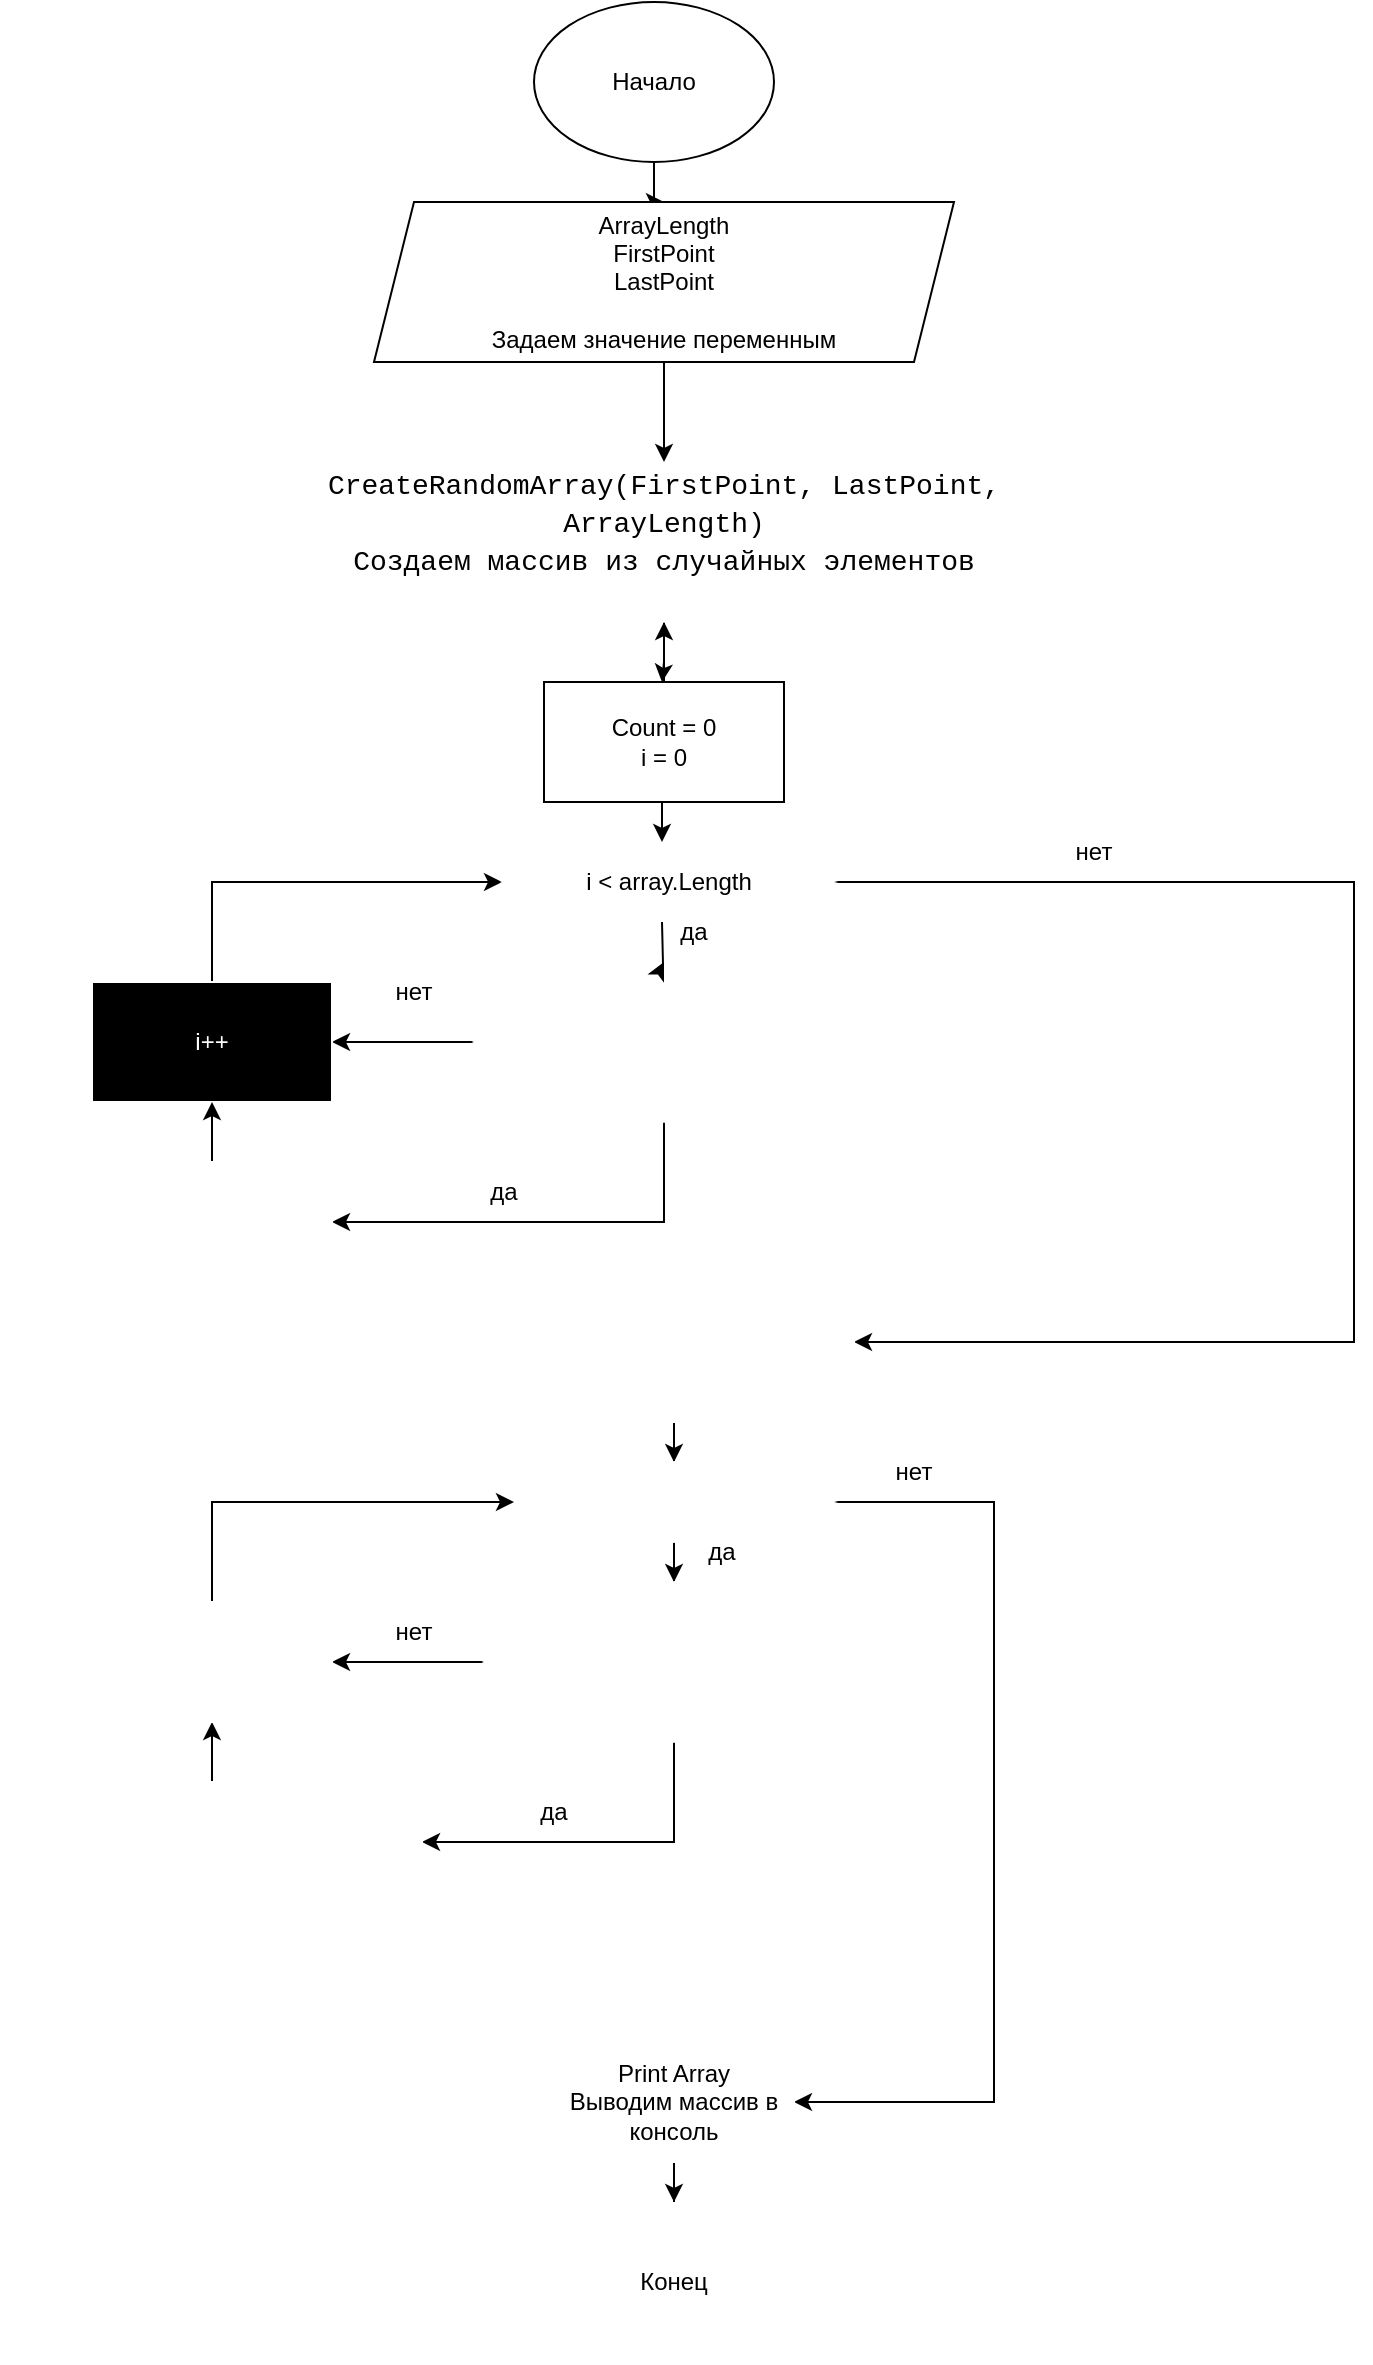 <mxfile>
    <diagram id="D3pR6UhjDQ2KNcMkojaU" name="main">
        <mxGraphModel dx="1164" dy="377" grid="1" gridSize="10" guides="1" tooltips="1" connect="1" arrows="1" fold="1" page="1" pageScale="1" pageWidth="827" pageHeight="1169" math="0" shadow="0">
            <root>
                <mxCell id="0"/>
                <mxCell id="1" parent="0"/>
                <mxCell id="3z1ptvSLBZPx3WAONqTH-7" value="" style="edgeStyle=orthogonalEdgeStyle;rounded=0;orthogonalLoop=1;jettySize=auto;html=1;fontColor=#000000;" parent="1" source="3z1ptvSLBZPx3WAONqTH-1" target="3z1ptvSLBZPx3WAONqTH-3" edge="1">
                    <mxGeometry relative="1" as="geometry"/>
                </mxCell>
                <mxCell id="3z1ptvSLBZPx3WAONqTH-1" value="Начало" style="ellipse;whiteSpace=wrap;html=1;" parent="1" vertex="1">
                    <mxGeometry x="350" y="20" width="120" height="80" as="geometry"/>
                </mxCell>
                <mxCell id="3z1ptvSLBZPx3WAONqTH-29" style="edgeStyle=orthogonalEdgeStyle;rounded=0;orthogonalLoop=1;jettySize=auto;html=1;entryX=0.5;entryY=0;entryDx=0;entryDy=0;fontColor=#000000;" parent="1" source="3z1ptvSLBZPx3WAONqTH-2" edge="1">
                    <mxGeometry relative="1" as="geometry">
                        <mxPoint x="414" y="360" as="targetPoint"/>
                    </mxGeometry>
                </mxCell>
                <mxCell id="3z1ptvSLBZPx3WAONqTH-2" value="&lt;div style=&quot;font-family: &amp;#34;consolas&amp;#34; , &amp;#34;courier new&amp;#34; , monospace ; font-weight: normal ; font-size: 14px ; line-height: 19px&quot;&gt;&lt;div&gt;CreateRandomArray(FirstPoint, LastPoint, ArrayLength) &lt;br&gt;&lt;/div&gt;&lt;div&gt;Создаем массив из случайных элементов&lt;br&gt;&lt;/div&gt;&lt;div&gt;&lt;span style=&quot;background-color: rgb(255 , 255 , 255)&quot;&gt;&lt;br&gt;&lt;/span&gt;&lt;/div&gt;&lt;/div&gt;" style="rounded=0;whiteSpace=wrap;html=1;strokeColor=#FFFFFF;" parent="1" vertex="1">
                    <mxGeometry x="215" y="250" width="400" height="80" as="geometry"/>
                </mxCell>
                <mxCell id="3z1ptvSLBZPx3WAONqTH-8" value="" style="edgeStyle=orthogonalEdgeStyle;rounded=0;orthogonalLoop=1;jettySize=auto;html=1;fontColor=#000000;" parent="1" source="3z1ptvSLBZPx3WAONqTH-3" target="3z1ptvSLBZPx3WAONqTH-2" edge="1">
                    <mxGeometry relative="1" as="geometry"/>
                </mxCell>
                <mxCell id="3z1ptvSLBZPx3WAONqTH-3" value="&lt;div&gt;ArrayLength&lt;br&gt;&lt;/div&gt;&lt;div&gt;FirstPoint&lt;/div&gt;&lt;div&gt;LastPoint&lt;/div&gt;&lt;div&gt;&lt;br&gt;&lt;/div&gt;&lt;div&gt;Задаем значение переменным&lt;br&gt;&lt;/div&gt;" style="shape=parallelogram;perimeter=parallelogramPerimeter;whiteSpace=wrap;html=1;fixedSize=1;" parent="1" vertex="1">
                    <mxGeometry x="270" y="120" width="290" height="80" as="geometry"/>
                </mxCell>
                <mxCell id="3z1ptvSLBZPx3WAONqTH-5" value="Конец" style="ellipse;whiteSpace=wrap;html=1;strokeColor=#FFFFFF;" parent="1" vertex="1">
                    <mxGeometry x="360" y="1120" width="120" height="80" as="geometry"/>
                </mxCell>
                <mxCell id="3z1ptvSLBZPx3WAONqTH-30" value="" style="edgeStyle=orthogonalEdgeStyle;rounded=0;orthogonalLoop=1;jettySize=auto;html=1;fontColor=#000000;entryX=0.5;entryY=0;entryDx=0;entryDy=0;" parent="1" edge="1">
                    <mxGeometry relative="1" as="geometry">
                        <mxPoint x="414" y="420" as="sourcePoint"/>
                        <mxPoint x="414" y="440" as="targetPoint"/>
                    </mxGeometry>
                </mxCell>
                <mxCell id="3z1ptvSLBZPx3WAONqTH-14" value="" style="edgeStyle=orthogonalEdgeStyle;rounded=0;orthogonalLoop=1;jettySize=auto;html=1;fontColor=#000000;" parent="1" source="3z1ptvSLBZPx3WAONqTH-11" target="3z1ptvSLBZPx3WAONqTH-13" edge="1">
                    <mxGeometry relative="1" as="geometry">
                        <Array as="points">
                            <mxPoint x="415" y="630"/>
                        </Array>
                    </mxGeometry>
                </mxCell>
                <mxCell id="3z1ptvSLBZPx3WAONqTH-18" value="" style="edgeStyle=orthogonalEdgeStyle;rounded=0;orthogonalLoop=1;jettySize=auto;html=1;fontColor=#000000;" parent="1" source="3z1ptvSLBZPx3WAONqTH-11" target="3z1ptvSLBZPx3WAONqTH-12" edge="1">
                    <mxGeometry relative="1" as="geometry"/>
                </mxCell>
                <mxCell id="3z1ptvSLBZPx3WAONqTH-11" value="&lt;font color=&quot;#ffffff&quot;&gt;&lt;span style=&quot;font-family: &amp;#34;helvetica&amp;#34; ; font-size: 12px ; font-style: normal ; font-weight: 400 ; letter-spacing: normal ; text-align: center ; text-indent: 0px ; text-transform: none ; word-spacing: 0px ; display: inline ; float: none&quot;&gt;array[i] % 2 = 0&lt;/span&gt;&lt;br&gt;&lt;/font&gt;" style="rhombus;whiteSpace=wrap;html=1;labelBackgroundColor=none;fontColor=#000000;align=center;strokeColor=#FFFFFF;" parent="1" vertex="1">
                    <mxGeometry x="320" y="500" width="190" height="80" as="geometry"/>
                </mxCell>
                <mxCell id="3z1ptvSLBZPx3WAONqTH-25" style="edgeStyle=orthogonalEdgeStyle;rounded=0;orthogonalLoop=1;jettySize=auto;html=1;entryX=0;entryY=0.5;entryDx=0;entryDy=0;fontColor=#000000;" parent="1" source="3z1ptvSLBZPx3WAONqTH-12" edge="1">
                    <mxGeometry relative="1" as="geometry">
                        <Array as="points">
                            <mxPoint x="189" y="460"/>
                        </Array>
                        <mxPoint x="334" y="460" as="targetPoint"/>
                    </mxGeometry>
                </mxCell>
                <mxCell id="3z1ptvSLBZPx3WAONqTH-12" value="&lt;font color=&quot;#ffffff&quot;&gt;i++&lt;/font&gt;" style="rounded=0;whiteSpace=wrap;html=1;labelBackgroundColor=none;fontColor=#000000;fillColor=#000000;strokeColor=#FFFFFF;" parent="1" vertex="1">
                    <mxGeometry x="129" y="510" width="120" height="60" as="geometry"/>
                </mxCell>
                <mxCell id="3z1ptvSLBZPx3WAONqTH-27" value="" style="edgeStyle=orthogonalEdgeStyle;rounded=0;orthogonalLoop=1;jettySize=auto;html=1;fontColor=#000000;" parent="1" source="3z1ptvSLBZPx3WAONqTH-13" target="3z1ptvSLBZPx3WAONqTH-12" edge="1">
                    <mxGeometry relative="1" as="geometry"/>
                </mxCell>
                <mxCell id="3z1ptvSLBZPx3WAONqTH-13" value="&lt;div&gt;&lt;font color=&quot;#ffffff&quot;&gt;count ++&lt;/font&gt;&lt;/div&gt;" style="rounded=0;whiteSpace=wrap;html=1;labelBackgroundColor=none;fontColor=#000000;strokeColor=#FFFFFF;" parent="1" vertex="1">
                    <mxGeometry x="129" y="600" width="120" height="60" as="geometry"/>
                </mxCell>
                <mxCell id="3z1ptvSLBZPx3WAONqTH-15" value="да" style="text;html=1;strokeColor=none;fillColor=none;align=center;verticalAlign=middle;whiteSpace=wrap;rounded=0;labelBackgroundColor=#FFFFFF;fontColor=#000000;" parent="1" vertex="1">
                    <mxGeometry x="305" y="600" width="60" height="30" as="geometry"/>
                </mxCell>
                <mxCell id="3z1ptvSLBZPx3WAONqTH-19" value="нет" style="text;html=1;strokeColor=none;fillColor=none;align=center;verticalAlign=middle;whiteSpace=wrap;rounded=0;labelBackgroundColor=#FFFFFF;fontColor=#000000;" parent="1" vertex="1">
                    <mxGeometry x="260" y="500" width="60" height="30" as="geometry"/>
                </mxCell>
                <mxCell id="3z1ptvSLBZPx3WAONqTH-22" value="" style="edgeStyle=orthogonalEdgeStyle;rounded=0;orthogonalLoop=1;jettySize=auto;html=1;fontColor=#000000;" parent="1" target="3z1ptvSLBZPx3WAONqTH-11" edge="1">
                    <mxGeometry relative="1" as="geometry">
                        <mxPoint x="414" y="480" as="sourcePoint"/>
                    </mxGeometry>
                </mxCell>
                <mxCell id="3z1ptvSLBZPx3WAONqTH-24" style="edgeStyle=orthogonalEdgeStyle;rounded=0;orthogonalLoop=1;jettySize=auto;html=1;fontColor=#000000;entryX=1;entryY=0.5;entryDx=0;entryDy=0;" parent="1" target="3z1ptvSLBZPx3WAONqTH-31" edge="1">
                    <mxGeometry relative="1" as="geometry">
                        <Array as="points">
                            <mxPoint x="760" y="460"/>
                            <mxPoint x="760" y="690"/>
                        </Array>
                        <mxPoint x="494" y="460" as="sourcePoint"/>
                    </mxGeometry>
                </mxCell>
                <mxCell id="3z1ptvSLBZPx3WAONqTH-23" value="да" style="text;html=1;strokeColor=none;fillColor=none;align=center;verticalAlign=middle;whiteSpace=wrap;rounded=0;labelBackgroundColor=#FFFFFF;fontColor=#000000;" parent="1" vertex="1">
                    <mxGeometry x="400" y="470" width="60" height="30" as="geometry"/>
                </mxCell>
                <mxCell id="3z1ptvSLBZPx3WAONqTH-33" style="edgeStyle=orthogonalEdgeStyle;rounded=0;orthogonalLoop=1;jettySize=auto;html=1;entryX=0.5;entryY=0;entryDx=0;entryDy=0;fontColor=#000000;" parent="1" source="3z1ptvSLBZPx3WAONqTH-31" target="3z1ptvSLBZPx3WAONqTH-32" edge="1">
                    <mxGeometry relative="1" as="geometry"/>
                </mxCell>
                <mxCell id="3z1ptvSLBZPx3WAONqTH-31" value="&lt;div&gt;&lt;font color=&quot;#ffffff&quot;&gt;EvenArray[count]&lt;/font&gt;&lt;/div&gt;&lt;div&gt;&lt;font color=&quot;#ffffff&quot;&gt;Создаем массив длинной count&lt;/font&gt;&lt;/div&gt;&lt;div&gt;&lt;font color=&quot;#ffffff&quot;&gt;index = 0&lt;/font&gt;&lt;/div&gt;&lt;div&gt;&lt;font color=&quot;#ffffff&quot;&gt;i = 0&lt;/font&gt;&lt;br&gt;&lt;/div&gt;" style="rounded=0;whiteSpace=wrap;html=1;labelBackgroundColor=none;fontColor=#000000;strokeColor=#FFFFFF;" parent="1" vertex="1">
                    <mxGeometry x="330" y="650" width="180" height="80" as="geometry"/>
                </mxCell>
                <mxCell id="3z1ptvSLBZPx3WAONqTH-35" style="edgeStyle=orthogonalEdgeStyle;rounded=0;orthogonalLoop=1;jettySize=auto;html=1;entryX=0.5;entryY=0;entryDx=0;entryDy=0;fontColor=#000000;" parent="1" source="3z1ptvSLBZPx3WAONqTH-32" target="3z1ptvSLBZPx3WAONqTH-34" edge="1">
                    <mxGeometry relative="1" as="geometry"/>
                </mxCell>
                <mxCell id="3z1ptvSLBZPx3WAONqTH-50" style="edgeStyle=orthogonalEdgeStyle;rounded=0;orthogonalLoop=1;jettySize=auto;html=1;entryX=1;entryY=0.5;entryDx=0;entryDy=0;fontColor=#000000;" parent="1" source="3z1ptvSLBZPx3WAONqTH-32" target="3z1ptvSLBZPx3WAONqTH-39" edge="1">
                    <mxGeometry relative="1" as="geometry">
                        <Array as="points">
                            <mxPoint x="580" y="770"/>
                            <mxPoint x="580" y="1070"/>
                        </Array>
                    </mxGeometry>
                </mxCell>
                <mxCell id="3z1ptvSLBZPx3WAONqTH-32" value="&lt;font color=&quot;#ffffff&quot;&gt;i &amp;lt; array.length&lt;/font&gt;" style="rhombus;whiteSpace=wrap;html=1;labelBackgroundColor=none;fontColor=#000000;strokeColor=#FFFFFF;" parent="1" vertex="1">
                    <mxGeometry x="340" y="750" width="160" height="40" as="geometry"/>
                </mxCell>
                <mxCell id="3z1ptvSLBZPx3WAONqTH-46" style="edgeStyle=orthogonalEdgeStyle;rounded=0;orthogonalLoop=1;jettySize=auto;html=1;entryX=1;entryY=0.5;entryDx=0;entryDy=0;fontColor=#000000;" parent="1" source="3z1ptvSLBZPx3WAONqTH-34" target="3z1ptvSLBZPx3WAONqTH-41" edge="1">
                    <mxGeometry relative="1" as="geometry">
                        <Array as="points">
                            <mxPoint x="420" y="940"/>
                        </Array>
                    </mxGeometry>
                </mxCell>
                <mxCell id="3z1ptvSLBZPx3WAONqTH-48" style="edgeStyle=orthogonalEdgeStyle;rounded=0;orthogonalLoop=1;jettySize=auto;html=1;fontColor=#000000;" parent="1" source="3z1ptvSLBZPx3WAONqTH-34" target="3z1ptvSLBZPx3WAONqTH-43" edge="1">
                    <mxGeometry relative="1" as="geometry"/>
                </mxCell>
                <mxCell id="3z1ptvSLBZPx3WAONqTH-34" value="&lt;font color=&quot;#ffffff&quot;&gt;array[i] % 2 = 0&lt;/font&gt;" style="rhombus;whiteSpace=wrap;html=1;labelBackgroundColor=none;fontColor=#000000;strokeColor=#FFFFFF;" parent="1" vertex="1">
                    <mxGeometry x="325" y="810" width="190" height="80" as="geometry"/>
                </mxCell>
                <mxCell id="3z1ptvSLBZPx3WAONqTH-36" value="да" style="text;html=1;strokeColor=none;fillColor=none;align=center;verticalAlign=middle;whiteSpace=wrap;rounded=0;labelBackgroundColor=#FFFFFF;fontColor=#000000;" parent="1" vertex="1">
                    <mxGeometry x="414" y="780" width="60" height="30" as="geometry"/>
                </mxCell>
                <mxCell id="3z1ptvSLBZPx3WAONqTH-38" value="нет" style="text;html=1;strokeColor=none;fillColor=none;align=center;verticalAlign=middle;whiteSpace=wrap;rounded=0;labelBackgroundColor=#FFFFFF;fontColor=#000000;" parent="1" vertex="1">
                    <mxGeometry x="600" y="430" width="60" height="30" as="geometry"/>
                </mxCell>
                <mxCell id="3z1ptvSLBZPx3WAONqTH-40" value="" style="edgeStyle=orthogonalEdgeStyle;rounded=0;orthogonalLoop=1;jettySize=auto;html=1;fontColor=#000000;" parent="1" source="3z1ptvSLBZPx3WAONqTH-39" target="3z1ptvSLBZPx3WAONqTH-5" edge="1">
                    <mxGeometry relative="1" as="geometry"/>
                </mxCell>
                <mxCell id="3z1ptvSLBZPx3WAONqTH-39" value="&lt;font&gt;Print Array&lt;br&gt;Выводим массив в консоль&lt;br&gt;&lt;/font&gt;" style="rounded=0;whiteSpace=wrap;html=1;labelBackgroundColor=none;strokeColor=#FFFFFF;" parent="1" vertex="1">
                    <mxGeometry x="360" y="1040" width="120" height="60" as="geometry"/>
                </mxCell>
                <mxCell id="3z1ptvSLBZPx3WAONqTH-44" style="edgeStyle=orthogonalEdgeStyle;rounded=0;orthogonalLoop=1;jettySize=auto;html=1;entryX=0.5;entryY=1;entryDx=0;entryDy=0;fontColor=#000000;" parent="1" source="3z1ptvSLBZPx3WAONqTH-41" target="3z1ptvSLBZPx3WAONqTH-43" edge="1">
                    <mxGeometry relative="1" as="geometry"/>
                </mxCell>
                <mxCell id="3z1ptvSLBZPx3WAONqTH-41" value="&lt;div&gt;&lt;font color=&quot;#ffffff&quot;&gt;EvenArray[index] = array[i]&lt;/font&gt;&lt;/div&gt;&lt;div&gt;&lt;font color=&quot;#ffffff&quot;&gt;index++&lt;/font&gt;&lt;/div&gt;" style="rounded=0;whiteSpace=wrap;html=1;labelBackgroundColor=none;fontColor=#000000;strokeColor=#FFFFFF;" parent="1" vertex="1">
                    <mxGeometry x="84" y="910" width="210" height="60" as="geometry"/>
                </mxCell>
                <mxCell id="3z1ptvSLBZPx3WAONqTH-45" style="edgeStyle=orthogonalEdgeStyle;rounded=0;orthogonalLoop=1;jettySize=auto;html=1;entryX=0;entryY=0.5;entryDx=0;entryDy=0;fontColor=#000000;" parent="1" source="3z1ptvSLBZPx3WAONqTH-43" target="3z1ptvSLBZPx3WAONqTH-32" edge="1">
                    <mxGeometry relative="1" as="geometry">
                        <Array as="points">
                            <mxPoint x="189" y="770"/>
                        </Array>
                    </mxGeometry>
                </mxCell>
                <mxCell id="3z1ptvSLBZPx3WAONqTH-43" value="&lt;font color=&quot;#ffffff&quot;&gt;i++&lt;/font&gt;" style="rounded=0;whiteSpace=wrap;html=1;labelBackgroundColor=none;fontColor=#000000;strokeColor=#FFFFFF;" parent="1" vertex="1">
                    <mxGeometry x="129" y="820" width="120" height="60" as="geometry"/>
                </mxCell>
                <mxCell id="3z1ptvSLBZPx3WAONqTH-47" value="да" style="text;html=1;strokeColor=none;fillColor=none;align=center;verticalAlign=middle;whiteSpace=wrap;rounded=0;labelBackgroundColor=#FFFFFF;fontColor=#000000;" parent="1" vertex="1">
                    <mxGeometry x="330" y="910" width="60" height="30" as="geometry"/>
                </mxCell>
                <mxCell id="3z1ptvSLBZPx3WAONqTH-49" value="нет" style="text;html=1;strokeColor=none;fillColor=none;align=center;verticalAlign=middle;whiteSpace=wrap;rounded=0;labelBackgroundColor=#FFFFFF;fontColor=#000000;" parent="1" vertex="1">
                    <mxGeometry x="260" y="820" width="60" height="30" as="geometry"/>
                </mxCell>
                <mxCell id="3z1ptvSLBZPx3WAONqTH-51" value="нет" style="text;html=1;strokeColor=none;fillColor=none;align=center;verticalAlign=middle;whiteSpace=wrap;rounded=0;labelBackgroundColor=#FFFFFF;fontColor=#000000;" parent="1" vertex="1">
                    <mxGeometry x="510" y="740" width="60" height="30" as="geometry"/>
                </mxCell>
                <mxCell id="dC9fBJkIjHlqVnDLb7Xi-2" value="" style="edgeStyle=none;html=1;" edge="1" parent="1" source="dC9fBJkIjHlqVnDLb7Xi-1" target="3z1ptvSLBZPx3WAONqTH-2">
                    <mxGeometry relative="1" as="geometry">
                        <Array as="points">
                            <mxPoint x="415" y="350"/>
                        </Array>
                    </mxGeometry>
                </mxCell>
                <mxCell id="dC9fBJkIjHlqVnDLb7Xi-1" value="Count = 0&lt;br&gt;i = 0" style="rounded=0;whiteSpace=wrap;html=1;" vertex="1" parent="1">
                    <mxGeometry x="355" y="360" width="120" height="60" as="geometry"/>
                </mxCell>
                <mxCell id="dC9fBJkIjHlqVnDLb7Xi-3" value="i &amp;lt; array.Length" style="rhombus;whiteSpace=wrap;html=1;strokeColor=#FFFFFF;" vertex="1" parent="1">
                    <mxGeometry x="335" y="440" width="165" height="40" as="geometry"/>
                </mxCell>
            </root>
        </mxGraphModel>
    </diagram>
</mxfile>